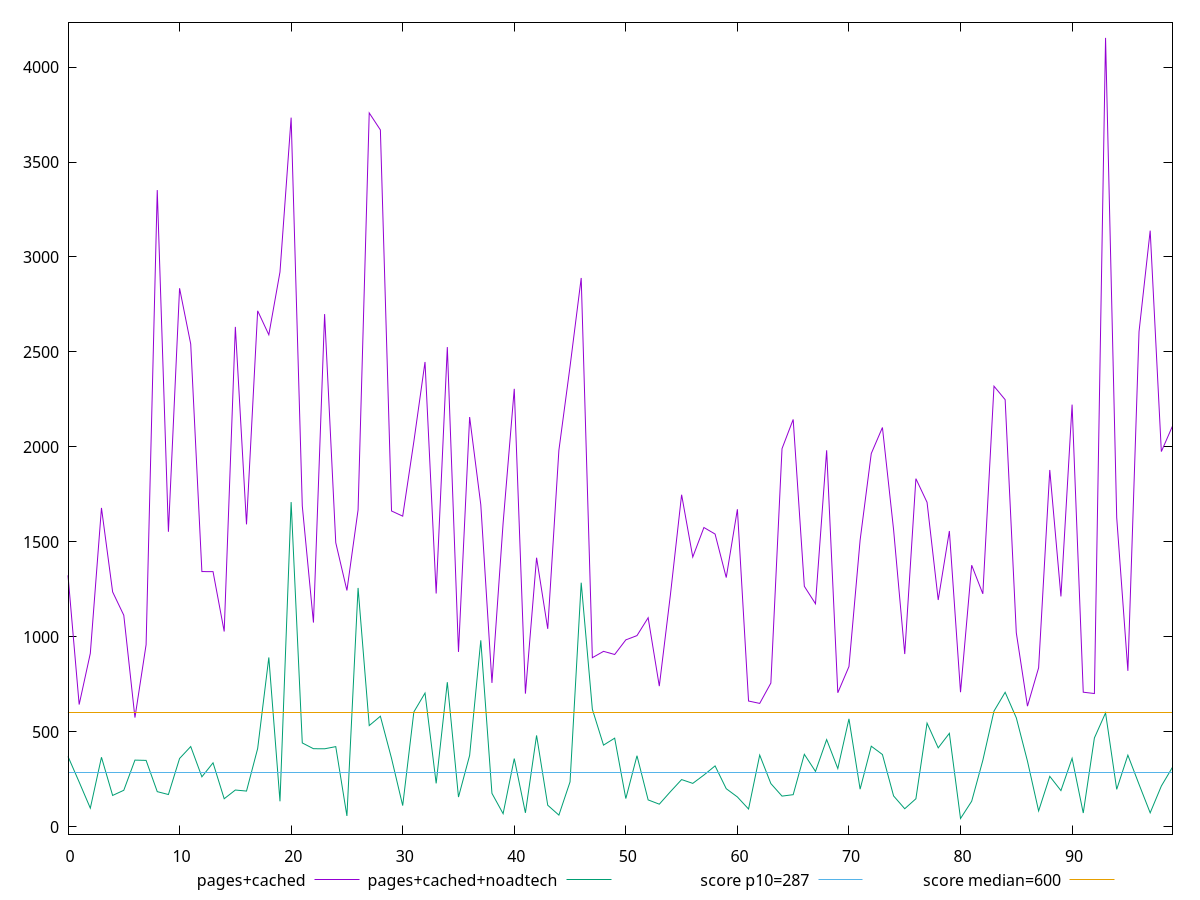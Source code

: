 reset

$pagesCached <<EOF
0 1324.1560000000009
1 644
2 913.5
3 1679.0819999999999
4 1237
5 1114.000000000001
6 575.1540000000002
7 959
8 3352.203000000001
9 1553.5
10 2835.4634999999994
11 2541.8019999999997
12 1344
13 1343.500000000001
14 1028.5
15 2632.112500000001
16 1592.4534999999971
17 2716.642
18 2590.496
19 2920.9199999999983
20 3733.554500000003
21 1689.5000000000005
22 1075.499999999999
23 2699.3314999999993
24 1496.0000000000005
25 1244.499999999999
26 1668.5539999999983
27 3758.344
28 3668.935999999999
29 1663
30 1635.6279999999988
31 2028.5000000000016
32 2447.372000000002
33 1228.5
34 2525.7575000000015
35 921
36 2157.5469999999987
37 1695.999999999999
38 758
39 1598.999999999999
40 2305.8754999999983
41 701.5
42 1416.999999999999
43 1042.5
44 1982.499999999999
45 2423.758
46 2889.6280000000006
47 890.5
48 923.9999999999982
49 907.4999999999991
50 984.5
51 1007.0000000000014
52 1101
53 741
54 1223.5
55 1748.4999999999995
56 1420.499999999999
57 1576
58 1541.500000000001
59 1312.5
60 1671.9999999999973
61 662.4999999999998
62 650
63 757
64 1990.999999999999
65 2144.902000000001
66 1266.5
67 1174.5
68 1982.500000000001
69 705.9999999999995
70 844
71 1509.4999999999986
72 1965.4755000000002
73 2102.5
74 1564.6645000000008
75 910
76 1833.0689999999986
77 1708.5
78 1194.4999999999982
79 1557.500000000001
80 709
81 1377.5
82 1226.8245000000015
83 2319.893000000001
84 2248.8459999999995
85 1021.4999999999995
86 635.5
87 837.5
88 1878.9150000000013
89 1213
90 2222.7779999999993
91 709
92 702
93 4153.3405
94 1627.571
95 821.5
96 2606.622
97 3138.736
98 1975.6600000000008
99 2109.999999999999
EOF

$pagesCachedNoadtech <<EOF
0 370.7160000000006
1 236.04150000000072
2 98.49999999999977
3 366.5
4 165.5
5 192.66320000000042
6 351.5
7 350
8 185.5
9 170.30600000000004
10 360
11 422.88499999999976
12 263.5
13 337.1300000000001
14 148.08704999999918
15 194
16 188.5
17 412.52150000000006
18 891.9085
19 134.5
20 1709.73
21 441.8860000000004
22 411.5
23 411
24 422.5
25 57.5
26 1257.8605
27 533.2550000000015
28 582.5039999999995
29 360.3680000000004
30 112
31 605
32 704.4459999999999
33 229
34 761.6409999999998
35 157
36 376.5
37 981.9999999999998
38 176.5
39 69.5
40 359.5
41 73.99999999999977
42 481.5
43 114
44 62
45 237
46 1285.5000000000005
47 619
48 430.3594999999998
49 467
50 149
51 374.5875000000001
52 142.00000000000023
53 119.5
54 185.5
55 249
56 229
57 273
58 321
59 201
60 157.5
61 94
62 378
63 228
64 162
65 169.5
66 382
67 292
68 459.5
69 307
70 568.6779999999994
71 198.5
72 424.712
73 380.96699999999964
74 162.99999999999977
75 95.5
76 147.99999999999977
77 546.0540000000001
78 416
79 492.5
80 44
81 135
82 350.5
83 609.4964999999997
84 708.5
85 573.9999999999995
86 346
87 84
88 266
89 191
90 361
91 73
92 468.1060000000002
93 600.0330000000004
94 197.5
95 377.5
96 224
97 74
98 215
99 313.99999999999955
EOF

set key outside below
set xrange [0:99]
set yrange [-38.18681000000001:4235.52731]
set trange [-38.18681000000001:4235.52731]
set terminal svg size 640, 520 enhanced background rgb 'white'
set output "report_00015_2021-02-09T16-11-33.973Z/total-blocking-time/comparison/line/1_vs_2.svg"

plot $pagesCached title "pages+cached" with line, \
     $pagesCachedNoadtech title "pages+cached+noadtech" with line, \
     287 title "score p10=287", \
     600 title "score median=600"

reset
